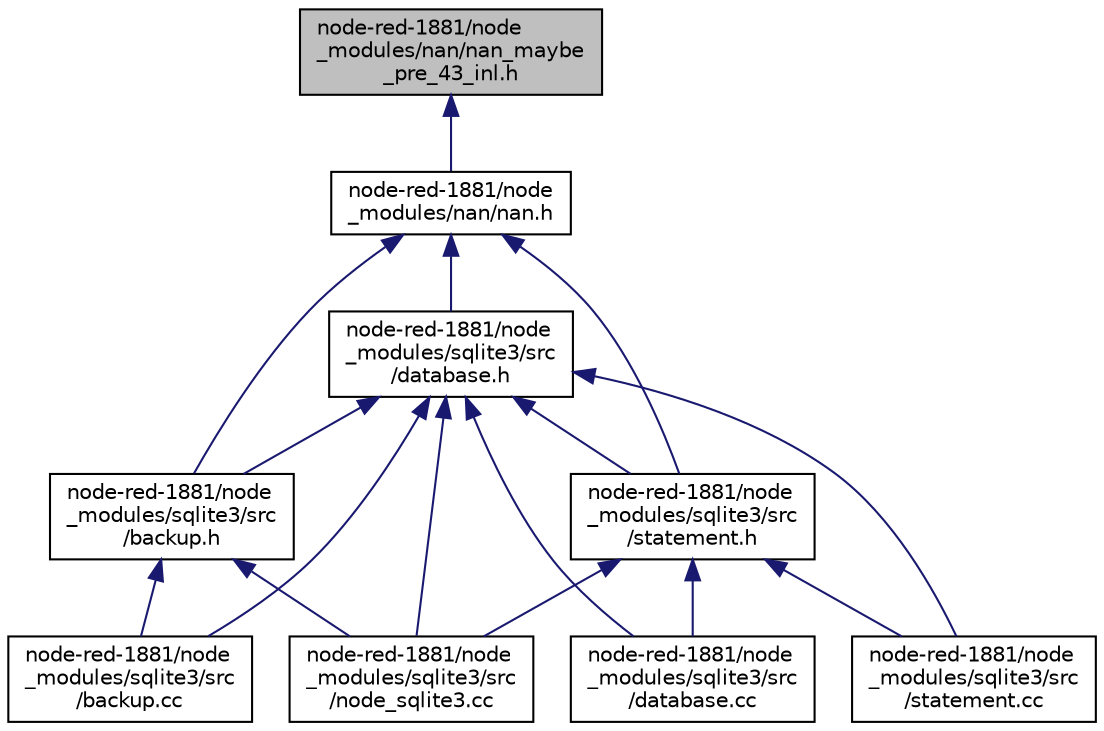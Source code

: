 digraph "node-red-1881/node_modules/nan/nan_maybe_pre_43_inl.h"
{
  edge [fontname="Helvetica",fontsize="10",labelfontname="Helvetica",labelfontsize="10"];
  node [fontname="Helvetica",fontsize="10",shape=record];
  Node2 [label="node-red-1881/node\l_modules/nan/nan_maybe\l_pre_43_inl.h",height=0.2,width=0.4,color="black", fillcolor="grey75", style="filled", fontcolor="black"];
  Node2 -> Node3 [dir="back",color="midnightblue",fontsize="10",style="solid",fontname="Helvetica"];
  Node3 [label="node-red-1881/node\l_modules/nan/nan.h",height=0.2,width=0.4,color="black", fillcolor="white", style="filled",URL="$nan_8h.html"];
  Node3 -> Node4 [dir="back",color="midnightblue",fontsize="10",style="solid",fontname="Helvetica"];
  Node4 [label="node-red-1881/node\l_modules/sqlite3/src\l/database.h",height=0.2,width=0.4,color="black", fillcolor="white", style="filled",URL="$database_8h.html"];
  Node4 -> Node5 [dir="back",color="midnightblue",fontsize="10",style="solid",fontname="Helvetica"];
  Node5 [label="node-red-1881/node\l_modules/sqlite3/src\l/backup.cc",height=0.2,width=0.4,color="black", fillcolor="white", style="filled",URL="$backup_8cc.html"];
  Node4 -> Node6 [dir="back",color="midnightblue",fontsize="10",style="solid",fontname="Helvetica"];
  Node6 [label="node-red-1881/node\l_modules/sqlite3/src\l/backup.h",height=0.2,width=0.4,color="black", fillcolor="white", style="filled",URL="$backup_8h.html"];
  Node6 -> Node5 [dir="back",color="midnightblue",fontsize="10",style="solid",fontname="Helvetica"];
  Node6 -> Node7 [dir="back",color="midnightblue",fontsize="10",style="solid",fontname="Helvetica"];
  Node7 [label="node-red-1881/node\l_modules/sqlite3/src\l/node_sqlite3.cc",height=0.2,width=0.4,color="black", fillcolor="white", style="filled",URL="$node__sqlite3_8cc.html"];
  Node4 -> Node8 [dir="back",color="midnightblue",fontsize="10",style="solid",fontname="Helvetica"];
  Node8 [label="node-red-1881/node\l_modules/sqlite3/src\l/database.cc",height=0.2,width=0.4,color="black", fillcolor="white", style="filled",URL="$database_8cc.html"];
  Node4 -> Node9 [dir="back",color="midnightblue",fontsize="10",style="solid",fontname="Helvetica"];
  Node9 [label="node-red-1881/node\l_modules/sqlite3/src\l/statement.h",height=0.2,width=0.4,color="black", fillcolor="white", style="filled",URL="$statement_8h.html"];
  Node9 -> Node8 [dir="back",color="midnightblue",fontsize="10",style="solid",fontname="Helvetica"];
  Node9 -> Node7 [dir="back",color="midnightblue",fontsize="10",style="solid",fontname="Helvetica"];
  Node9 -> Node10 [dir="back",color="midnightblue",fontsize="10",style="solid",fontname="Helvetica"];
  Node10 [label="node-red-1881/node\l_modules/sqlite3/src\l/statement.cc",height=0.2,width=0.4,color="black", fillcolor="white", style="filled",URL="$statement_8cc.html"];
  Node4 -> Node7 [dir="back",color="midnightblue",fontsize="10",style="solid",fontname="Helvetica"];
  Node4 -> Node10 [dir="back",color="midnightblue",fontsize="10",style="solid",fontname="Helvetica"];
  Node3 -> Node6 [dir="back",color="midnightblue",fontsize="10",style="solid",fontname="Helvetica"];
  Node3 -> Node9 [dir="back",color="midnightblue",fontsize="10",style="solid",fontname="Helvetica"];
}
